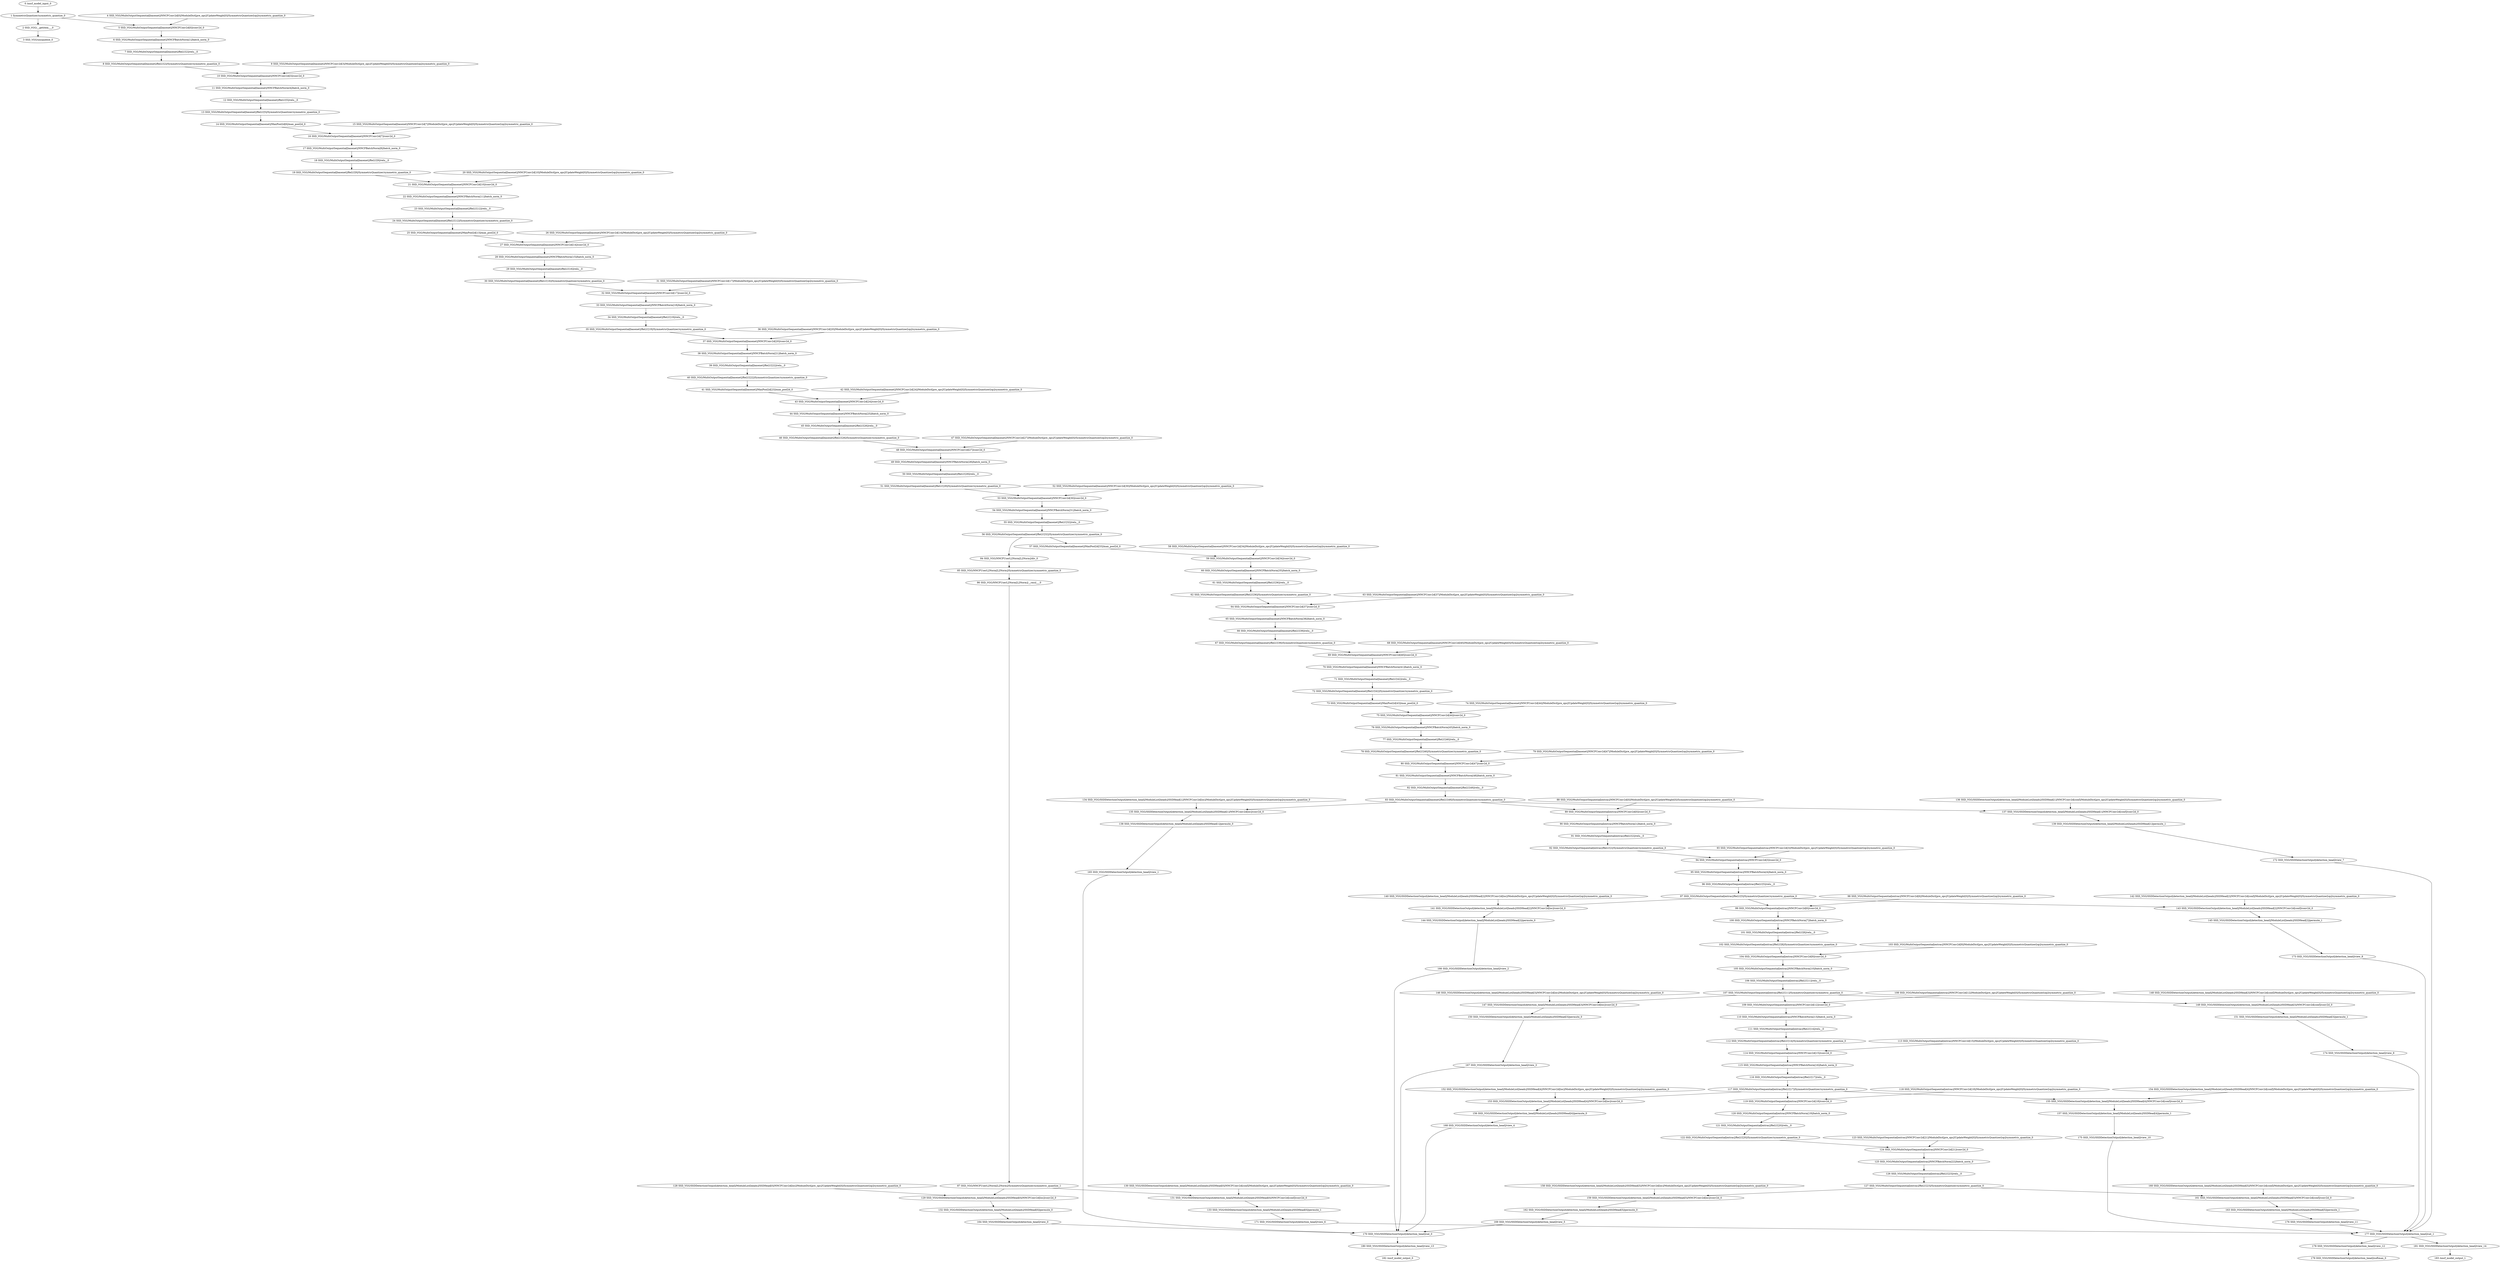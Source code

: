 strict digraph  {
"0 /nncf_model_input_0" [id=0, type=nncf_model_input];
"1 SymmetricQuantizer/symmetric_quantize_0" [id=1, type=symmetric_quantize];
"2 SSD_VGG/__getitem___0" [id=2, type=__getitem__];
"3 SSD_VGG/unsqueeze_0" [id=3, type=unsqueeze];
"4 SSD_VGG/MultiOutputSequential[basenet]/NNCFConv2d[0]/ModuleDict[pre_ops]/UpdateWeight[0]/SymmetricQuantizer[op]/symmetric_quantize_0" [id=4, type=symmetric_quantize];
"5 SSD_VGG/MultiOutputSequential[basenet]/NNCFConv2d[0]/conv2d_0" [id=5, type=conv2d];
"6 SSD_VGG/MultiOutputSequential[basenet]/NNCFBatchNorm[1]/batch_norm_0" [id=6, type=batch_norm];
"7 SSD_VGG/MultiOutputSequential[basenet]/ReLU[2]/relu__0" [id=7, type=relu_];
"8 SSD_VGG/MultiOutputSequential[basenet]/ReLU[2]/SymmetricQuantizer/symmetric_quantize_0" [id=8, type=symmetric_quantize];
"9 SSD_VGG/MultiOutputSequential[basenet]/NNCFConv2d[3]/ModuleDict[pre_ops]/UpdateWeight[0]/SymmetricQuantizer[op]/symmetric_quantize_0" [id=9, type=symmetric_quantize];
"10 SSD_VGG/MultiOutputSequential[basenet]/NNCFConv2d[3]/conv2d_0" [id=10, type=conv2d];
"11 SSD_VGG/MultiOutputSequential[basenet]/NNCFBatchNorm[4]/batch_norm_0" [id=11, type=batch_norm];
"12 SSD_VGG/MultiOutputSequential[basenet]/ReLU[5]/relu__0" [id=12, type=relu_];
"13 SSD_VGG/MultiOutputSequential[basenet]/ReLU[5]/SymmetricQuantizer/symmetric_quantize_0" [id=13, type=symmetric_quantize];
"14 SSD_VGG/MultiOutputSequential[basenet]/MaxPool2d[6]/max_pool2d_0" [id=14, type=max_pool2d];
"15 SSD_VGG/MultiOutputSequential[basenet]/NNCFConv2d[7]/ModuleDict[pre_ops]/UpdateWeight[0]/SymmetricQuantizer[op]/symmetric_quantize_0" [id=15, type=symmetric_quantize];
"16 SSD_VGG/MultiOutputSequential[basenet]/NNCFConv2d[7]/conv2d_0" [id=16, type=conv2d];
"17 SSD_VGG/MultiOutputSequential[basenet]/NNCFBatchNorm[8]/batch_norm_0" [id=17, type=batch_norm];
"18 SSD_VGG/MultiOutputSequential[basenet]/ReLU[9]/relu__0" [id=18, type=relu_];
"19 SSD_VGG/MultiOutputSequential[basenet]/ReLU[9]/SymmetricQuantizer/symmetric_quantize_0" [id=19, type=symmetric_quantize];
"20 SSD_VGG/MultiOutputSequential[basenet]/NNCFConv2d[10]/ModuleDict[pre_ops]/UpdateWeight[0]/SymmetricQuantizer[op]/symmetric_quantize_0" [id=20, type=symmetric_quantize];
"21 SSD_VGG/MultiOutputSequential[basenet]/NNCFConv2d[10]/conv2d_0" [id=21, type=conv2d];
"22 SSD_VGG/MultiOutputSequential[basenet]/NNCFBatchNorm[11]/batch_norm_0" [id=22, type=batch_norm];
"23 SSD_VGG/MultiOutputSequential[basenet]/ReLU[12]/relu__0" [id=23, type=relu_];
"24 SSD_VGG/MultiOutputSequential[basenet]/ReLU[12]/SymmetricQuantizer/symmetric_quantize_0" [id=24, type=symmetric_quantize];
"25 SSD_VGG/MultiOutputSequential[basenet]/MaxPool2d[13]/max_pool2d_0" [id=25, type=max_pool2d];
"26 SSD_VGG/MultiOutputSequential[basenet]/NNCFConv2d[14]/ModuleDict[pre_ops]/UpdateWeight[0]/SymmetricQuantizer[op]/symmetric_quantize_0" [id=26, type=symmetric_quantize];
"27 SSD_VGG/MultiOutputSequential[basenet]/NNCFConv2d[14]/conv2d_0" [id=27, type=conv2d];
"28 SSD_VGG/MultiOutputSequential[basenet]/NNCFBatchNorm[15]/batch_norm_0" [id=28, type=batch_norm];
"29 SSD_VGG/MultiOutputSequential[basenet]/ReLU[16]/relu__0" [id=29, type=relu_];
"30 SSD_VGG/MultiOutputSequential[basenet]/ReLU[16]/SymmetricQuantizer/symmetric_quantize_0" [id=30, type=symmetric_quantize];
"31 SSD_VGG/MultiOutputSequential[basenet]/NNCFConv2d[17]/ModuleDict[pre_ops]/UpdateWeight[0]/SymmetricQuantizer[op]/symmetric_quantize_0" [id=31, type=symmetric_quantize];
"32 SSD_VGG/MultiOutputSequential[basenet]/NNCFConv2d[17]/conv2d_0" [id=32, type=conv2d];
"33 SSD_VGG/MultiOutputSequential[basenet]/NNCFBatchNorm[18]/batch_norm_0" [id=33, type=batch_norm];
"34 SSD_VGG/MultiOutputSequential[basenet]/ReLU[19]/relu__0" [id=34, type=relu_];
"35 SSD_VGG/MultiOutputSequential[basenet]/ReLU[19]/SymmetricQuantizer/symmetric_quantize_0" [id=35, type=symmetric_quantize];
"36 SSD_VGG/MultiOutputSequential[basenet]/NNCFConv2d[20]/ModuleDict[pre_ops]/UpdateWeight[0]/SymmetricQuantizer[op]/symmetric_quantize_0" [id=36, type=symmetric_quantize];
"37 SSD_VGG/MultiOutputSequential[basenet]/NNCFConv2d[20]/conv2d_0" [id=37, type=conv2d];
"38 SSD_VGG/MultiOutputSequential[basenet]/NNCFBatchNorm[21]/batch_norm_0" [id=38, type=batch_norm];
"39 SSD_VGG/MultiOutputSequential[basenet]/ReLU[22]/relu__0" [id=39, type=relu_];
"40 SSD_VGG/MultiOutputSequential[basenet]/ReLU[22]/SymmetricQuantizer/symmetric_quantize_0" [id=40, type=symmetric_quantize];
"41 SSD_VGG/MultiOutputSequential[basenet]/MaxPool2d[23]/max_pool2d_0" [id=41, type=max_pool2d];
"42 SSD_VGG/MultiOutputSequential[basenet]/NNCFConv2d[24]/ModuleDict[pre_ops]/UpdateWeight[0]/SymmetricQuantizer[op]/symmetric_quantize_0" [id=42, type=symmetric_quantize];
"43 SSD_VGG/MultiOutputSequential[basenet]/NNCFConv2d[24]/conv2d_0" [id=43, type=conv2d];
"44 SSD_VGG/MultiOutputSequential[basenet]/NNCFBatchNorm[25]/batch_norm_0" [id=44, type=batch_norm];
"45 SSD_VGG/MultiOutputSequential[basenet]/ReLU[26]/relu__0" [id=45, type=relu_];
"46 SSD_VGG/MultiOutputSequential[basenet]/ReLU[26]/SymmetricQuantizer/symmetric_quantize_0" [id=46, type=symmetric_quantize];
"47 SSD_VGG/MultiOutputSequential[basenet]/NNCFConv2d[27]/ModuleDict[pre_ops]/UpdateWeight[0]/SymmetricQuantizer[op]/symmetric_quantize_0" [id=47, type=symmetric_quantize];
"48 SSD_VGG/MultiOutputSequential[basenet]/NNCFConv2d[27]/conv2d_0" [id=48, type=conv2d];
"49 SSD_VGG/MultiOutputSequential[basenet]/NNCFBatchNorm[28]/batch_norm_0" [id=49, type=batch_norm];
"50 SSD_VGG/MultiOutputSequential[basenet]/ReLU[29]/relu__0" [id=50, type=relu_];
"51 SSD_VGG/MultiOutputSequential[basenet]/ReLU[29]/SymmetricQuantizer/symmetric_quantize_0" [id=51, type=symmetric_quantize];
"52 SSD_VGG/MultiOutputSequential[basenet]/NNCFConv2d[30]/ModuleDict[pre_ops]/UpdateWeight[0]/SymmetricQuantizer[op]/symmetric_quantize_0" [id=52, type=symmetric_quantize];
"53 SSD_VGG/MultiOutputSequential[basenet]/NNCFConv2d[30]/conv2d_0" [id=53, type=conv2d];
"54 SSD_VGG/MultiOutputSequential[basenet]/NNCFBatchNorm[31]/batch_norm_0" [id=54, type=batch_norm];
"55 SSD_VGG/MultiOutputSequential[basenet]/ReLU[32]/relu__0" [id=55, type=relu_];
"56 SSD_VGG/MultiOutputSequential[basenet]/ReLU[32]/SymmetricQuantizer/symmetric_quantize_0" [id=56, type=symmetric_quantize];
"57 SSD_VGG/MultiOutputSequential[basenet]/MaxPool2d[33]/max_pool2d_0" [id=57, type=max_pool2d];
"58 SSD_VGG/MultiOutputSequential[basenet]/NNCFConv2d[34]/ModuleDict[pre_ops]/UpdateWeight[0]/SymmetricQuantizer[op]/symmetric_quantize_0" [id=58, type=symmetric_quantize];
"59 SSD_VGG/MultiOutputSequential[basenet]/NNCFConv2d[34]/conv2d_0" [id=59, type=conv2d];
"60 SSD_VGG/MultiOutputSequential[basenet]/NNCFBatchNorm[35]/batch_norm_0" [id=60, type=batch_norm];
"61 SSD_VGG/MultiOutputSequential[basenet]/ReLU[36]/relu__0" [id=61, type=relu_];
"62 SSD_VGG/MultiOutputSequential[basenet]/ReLU[36]/SymmetricQuantizer/symmetric_quantize_0" [id=62, type=symmetric_quantize];
"63 SSD_VGG/MultiOutputSequential[basenet]/NNCFConv2d[37]/ModuleDict[pre_ops]/UpdateWeight[0]/SymmetricQuantizer[op]/symmetric_quantize_0" [id=63, type=symmetric_quantize];
"64 SSD_VGG/MultiOutputSequential[basenet]/NNCFConv2d[37]/conv2d_0" [id=64, type=conv2d];
"65 SSD_VGG/MultiOutputSequential[basenet]/NNCFBatchNorm[38]/batch_norm_0" [id=65, type=batch_norm];
"66 SSD_VGG/MultiOutputSequential[basenet]/ReLU[39]/relu__0" [id=66, type=relu_];
"67 SSD_VGG/MultiOutputSequential[basenet]/ReLU[39]/SymmetricQuantizer/symmetric_quantize_0" [id=67, type=symmetric_quantize];
"68 SSD_VGG/MultiOutputSequential[basenet]/NNCFConv2d[40]/ModuleDict[pre_ops]/UpdateWeight[0]/SymmetricQuantizer[op]/symmetric_quantize_0" [id=68, type=symmetric_quantize];
"69 SSD_VGG/MultiOutputSequential[basenet]/NNCFConv2d[40]/conv2d_0" [id=69, type=conv2d];
"70 SSD_VGG/MultiOutputSequential[basenet]/NNCFBatchNorm[41]/batch_norm_0" [id=70, type=batch_norm];
"71 SSD_VGG/MultiOutputSequential[basenet]/ReLU[42]/relu__0" [id=71, type=relu_];
"72 SSD_VGG/MultiOutputSequential[basenet]/ReLU[42]/SymmetricQuantizer/symmetric_quantize_0" [id=72, type=symmetric_quantize];
"73 SSD_VGG/MultiOutputSequential[basenet]/MaxPool2d[43]/max_pool2d_0" [id=73, type=max_pool2d];
"74 SSD_VGG/MultiOutputSequential[basenet]/NNCFConv2d[44]/ModuleDict[pre_ops]/UpdateWeight[0]/SymmetricQuantizer[op]/symmetric_quantize_0" [id=74, type=symmetric_quantize];
"75 SSD_VGG/MultiOutputSequential[basenet]/NNCFConv2d[44]/conv2d_0" [id=75, type=conv2d];
"76 SSD_VGG/MultiOutputSequential[basenet]/NNCFBatchNorm[45]/batch_norm_0" [id=76, type=batch_norm];
"77 SSD_VGG/MultiOutputSequential[basenet]/ReLU[46]/relu__0" [id=77, type=relu_];
"78 SSD_VGG/MultiOutputSequential[basenet]/ReLU[46]/SymmetricQuantizer/symmetric_quantize_0" [id=78, type=symmetric_quantize];
"79 SSD_VGG/MultiOutputSequential[basenet]/NNCFConv2d[47]/ModuleDict[pre_ops]/UpdateWeight[0]/SymmetricQuantizer[op]/symmetric_quantize_0" [id=79, type=symmetric_quantize];
"80 SSD_VGG/MultiOutputSequential[basenet]/NNCFConv2d[47]/conv2d_0" [id=80, type=conv2d];
"81 SSD_VGG/MultiOutputSequential[basenet]/NNCFBatchNorm[48]/batch_norm_0" [id=81, type=batch_norm];
"82 SSD_VGG/MultiOutputSequential[basenet]/ReLU[49]/relu__0" [id=82, type=relu_];
"83 SSD_VGG/MultiOutputSequential[basenet]/ReLU[49]/SymmetricQuantizer/symmetric_quantize_0" [id=83, type=symmetric_quantize];
"84 SSD_VGG/NNCFUserL2Norm[L2Norm]/div_0" [id=84, type=div];
"85 SSD_VGG/NNCFUserL2Norm[L2Norm]/SymmetricQuantizer/symmetric_quantize_0" [id=85, type=symmetric_quantize];
"86 SSD_VGG/NNCFUserL2Norm[L2Norm]/__rmul___0" [id=86, type=__rmul__];
"87 SSD_VGG/NNCFUserL2Norm[L2Norm]/SymmetricQuantizer/symmetric_quantize_1" [id=87, type=symmetric_quantize];
"88 SSD_VGG/MultiOutputSequential[extras]/NNCFConv2d[0]/ModuleDict[pre_ops]/UpdateWeight[0]/SymmetricQuantizer[op]/symmetric_quantize_0" [id=88, type=symmetric_quantize];
"89 SSD_VGG/MultiOutputSequential[extras]/NNCFConv2d[0]/conv2d_0" [id=89, type=conv2d];
"90 SSD_VGG/MultiOutputSequential[extras]/NNCFBatchNorm[1]/batch_norm_0" [id=90, type=batch_norm];
"91 SSD_VGG/MultiOutputSequential[extras]/ReLU[2]/relu__0" [id=91, type=relu_];
"92 SSD_VGG/MultiOutputSequential[extras]/ReLU[2]/SymmetricQuantizer/symmetric_quantize_0" [id=92, type=symmetric_quantize];
"93 SSD_VGG/MultiOutputSequential[extras]/NNCFConv2d[3]/ModuleDict[pre_ops]/UpdateWeight[0]/SymmetricQuantizer[op]/symmetric_quantize_0" [id=93, type=symmetric_quantize];
"94 SSD_VGG/MultiOutputSequential[extras]/NNCFConv2d[3]/conv2d_0" [id=94, type=conv2d];
"95 SSD_VGG/MultiOutputSequential[extras]/NNCFBatchNorm[4]/batch_norm_0" [id=95, type=batch_norm];
"96 SSD_VGG/MultiOutputSequential[extras]/ReLU[5]/relu__0" [id=96, type=relu_];
"97 SSD_VGG/MultiOutputSequential[extras]/ReLU[5]/SymmetricQuantizer/symmetric_quantize_0" [id=97, type=symmetric_quantize];
"98 SSD_VGG/MultiOutputSequential[extras]/NNCFConv2d[6]/ModuleDict[pre_ops]/UpdateWeight[0]/SymmetricQuantizer[op]/symmetric_quantize_0" [id=98, type=symmetric_quantize];
"99 SSD_VGG/MultiOutputSequential[extras]/NNCFConv2d[6]/conv2d_0" [id=99, type=conv2d];
"100 SSD_VGG/MultiOutputSequential[extras]/NNCFBatchNorm[7]/batch_norm_0" [id=100, type=batch_norm];
"101 SSD_VGG/MultiOutputSequential[extras]/ReLU[8]/relu__0" [id=101, type=relu_];
"102 SSD_VGG/MultiOutputSequential[extras]/ReLU[8]/SymmetricQuantizer/symmetric_quantize_0" [id=102, type=symmetric_quantize];
"103 SSD_VGG/MultiOutputSequential[extras]/NNCFConv2d[9]/ModuleDict[pre_ops]/UpdateWeight[0]/SymmetricQuantizer[op]/symmetric_quantize_0" [id=103, type=symmetric_quantize];
"104 SSD_VGG/MultiOutputSequential[extras]/NNCFConv2d[9]/conv2d_0" [id=104, type=conv2d];
"105 SSD_VGG/MultiOutputSequential[extras]/NNCFBatchNorm[10]/batch_norm_0" [id=105, type=batch_norm];
"106 SSD_VGG/MultiOutputSequential[extras]/ReLU[11]/relu__0" [id=106, type=relu_];
"107 SSD_VGG/MultiOutputSequential[extras]/ReLU[11]/SymmetricQuantizer/symmetric_quantize_0" [id=107, type=symmetric_quantize];
"108 SSD_VGG/MultiOutputSequential[extras]/NNCFConv2d[12]/ModuleDict[pre_ops]/UpdateWeight[0]/SymmetricQuantizer[op]/symmetric_quantize_0" [id=108, type=symmetric_quantize];
"109 SSD_VGG/MultiOutputSequential[extras]/NNCFConv2d[12]/conv2d_0" [id=109, type=conv2d];
"110 SSD_VGG/MultiOutputSequential[extras]/NNCFBatchNorm[13]/batch_norm_0" [id=110, type=batch_norm];
"111 SSD_VGG/MultiOutputSequential[extras]/ReLU[14]/relu__0" [id=111, type=relu_];
"112 SSD_VGG/MultiOutputSequential[extras]/ReLU[14]/SymmetricQuantizer/symmetric_quantize_0" [id=112, type=symmetric_quantize];
"113 SSD_VGG/MultiOutputSequential[extras]/NNCFConv2d[15]/ModuleDict[pre_ops]/UpdateWeight[0]/SymmetricQuantizer[op]/symmetric_quantize_0" [id=113, type=symmetric_quantize];
"114 SSD_VGG/MultiOutputSequential[extras]/NNCFConv2d[15]/conv2d_0" [id=114, type=conv2d];
"115 SSD_VGG/MultiOutputSequential[extras]/NNCFBatchNorm[16]/batch_norm_0" [id=115, type=batch_norm];
"116 SSD_VGG/MultiOutputSequential[extras]/ReLU[17]/relu__0" [id=116, type=relu_];
"117 SSD_VGG/MultiOutputSequential[extras]/ReLU[17]/SymmetricQuantizer/symmetric_quantize_0" [id=117, type=symmetric_quantize];
"118 SSD_VGG/MultiOutputSequential[extras]/NNCFConv2d[18]/ModuleDict[pre_ops]/UpdateWeight[0]/SymmetricQuantizer[op]/symmetric_quantize_0" [id=118, type=symmetric_quantize];
"119 SSD_VGG/MultiOutputSequential[extras]/NNCFConv2d[18]/conv2d_0" [id=119, type=conv2d];
"120 SSD_VGG/MultiOutputSequential[extras]/NNCFBatchNorm[19]/batch_norm_0" [id=120, type=batch_norm];
"121 SSD_VGG/MultiOutputSequential[extras]/ReLU[20]/relu__0" [id=121, type=relu_];
"122 SSD_VGG/MultiOutputSequential[extras]/ReLU[20]/SymmetricQuantizer/symmetric_quantize_0" [id=122, type=symmetric_quantize];
"123 SSD_VGG/MultiOutputSequential[extras]/NNCFConv2d[21]/ModuleDict[pre_ops]/UpdateWeight[0]/SymmetricQuantizer[op]/symmetric_quantize_0" [id=123, type=symmetric_quantize];
"124 SSD_VGG/MultiOutputSequential[extras]/NNCFConv2d[21]/conv2d_0" [id=124, type=conv2d];
"125 SSD_VGG/MultiOutputSequential[extras]/NNCFBatchNorm[22]/batch_norm_0" [id=125, type=batch_norm];
"126 SSD_VGG/MultiOutputSequential[extras]/ReLU[23]/relu__0" [id=126, type=relu_];
"127 SSD_VGG/MultiOutputSequential[extras]/ReLU[23]/SymmetricQuantizer/symmetric_quantize_0" [id=127, type=symmetric_quantize];
"128 SSD_VGG/SSDDetectionOutput[detection_head]/ModuleList[heads]/SSDHead[0]/NNCFConv2d[loc]/ModuleDict[pre_ops]/UpdateWeight[0]/SymmetricQuantizer[op]/symmetric_quantize_0" [id=128, type=symmetric_quantize];
"129 SSD_VGG/SSDDetectionOutput[detection_head]/ModuleList[heads]/SSDHead[0]/NNCFConv2d[loc]/conv2d_0" [id=129, type=conv2d];
"130 SSD_VGG/SSDDetectionOutput[detection_head]/ModuleList[heads]/SSDHead[0]/NNCFConv2d[conf]/ModuleDict[pre_ops]/UpdateWeight[0]/SymmetricQuantizer[op]/symmetric_quantize_0" [id=130, type=symmetric_quantize];
"131 SSD_VGG/SSDDetectionOutput[detection_head]/ModuleList[heads]/SSDHead[0]/NNCFConv2d[conf]/conv2d_0" [id=131, type=conv2d];
"132 SSD_VGG/SSDDetectionOutput[detection_head]/ModuleList[heads]/SSDHead[0]/permute_0" [id=132, type=permute];
"133 SSD_VGG/SSDDetectionOutput[detection_head]/ModuleList[heads]/SSDHead[0]/permute_1" [id=133, type=permute];
"134 SSD_VGG/SSDDetectionOutput[detection_head]/ModuleList[heads]/SSDHead[1]/NNCFConv2d[loc]/ModuleDict[pre_ops]/UpdateWeight[0]/SymmetricQuantizer[op]/symmetric_quantize_0" [id=134, type=symmetric_quantize];
"135 SSD_VGG/SSDDetectionOutput[detection_head]/ModuleList[heads]/SSDHead[1]/NNCFConv2d[loc]/conv2d_0" [id=135, type=conv2d];
"136 SSD_VGG/SSDDetectionOutput[detection_head]/ModuleList[heads]/SSDHead[1]/NNCFConv2d[conf]/ModuleDict[pre_ops]/UpdateWeight[0]/SymmetricQuantizer[op]/symmetric_quantize_0" [id=136, type=symmetric_quantize];
"137 SSD_VGG/SSDDetectionOutput[detection_head]/ModuleList[heads]/SSDHead[1]/NNCFConv2d[conf]/conv2d_0" [id=137, type=conv2d];
"138 SSD_VGG/SSDDetectionOutput[detection_head]/ModuleList[heads]/SSDHead[1]/permute_0" [id=138, type=permute];
"139 SSD_VGG/SSDDetectionOutput[detection_head]/ModuleList[heads]/SSDHead[1]/permute_1" [id=139, type=permute];
"140 SSD_VGG/SSDDetectionOutput[detection_head]/ModuleList[heads]/SSDHead[2]/NNCFConv2d[loc]/ModuleDict[pre_ops]/UpdateWeight[0]/SymmetricQuantizer[op]/symmetric_quantize_0" [id=140, type=symmetric_quantize];
"141 SSD_VGG/SSDDetectionOutput[detection_head]/ModuleList[heads]/SSDHead[2]/NNCFConv2d[loc]/conv2d_0" [id=141, type=conv2d];
"142 SSD_VGG/SSDDetectionOutput[detection_head]/ModuleList[heads]/SSDHead[2]/NNCFConv2d[conf]/ModuleDict[pre_ops]/UpdateWeight[0]/SymmetricQuantizer[op]/symmetric_quantize_0" [id=142, type=symmetric_quantize];
"143 SSD_VGG/SSDDetectionOutput[detection_head]/ModuleList[heads]/SSDHead[2]/NNCFConv2d[conf]/conv2d_0" [id=143, type=conv2d];
"144 SSD_VGG/SSDDetectionOutput[detection_head]/ModuleList[heads]/SSDHead[2]/permute_0" [id=144, type=permute];
"145 SSD_VGG/SSDDetectionOutput[detection_head]/ModuleList[heads]/SSDHead[2]/permute_1" [id=145, type=permute];
"146 SSD_VGG/SSDDetectionOutput[detection_head]/ModuleList[heads]/SSDHead[3]/NNCFConv2d[loc]/ModuleDict[pre_ops]/UpdateWeight[0]/SymmetricQuantizer[op]/symmetric_quantize_0" [id=146, type=symmetric_quantize];
"147 SSD_VGG/SSDDetectionOutput[detection_head]/ModuleList[heads]/SSDHead[3]/NNCFConv2d[loc]/conv2d_0" [id=147, type=conv2d];
"148 SSD_VGG/SSDDetectionOutput[detection_head]/ModuleList[heads]/SSDHead[3]/NNCFConv2d[conf]/ModuleDict[pre_ops]/UpdateWeight[0]/SymmetricQuantizer[op]/symmetric_quantize_0" [id=148, type=symmetric_quantize];
"149 SSD_VGG/SSDDetectionOutput[detection_head]/ModuleList[heads]/SSDHead[3]/NNCFConv2d[conf]/conv2d_0" [id=149, type=conv2d];
"150 SSD_VGG/SSDDetectionOutput[detection_head]/ModuleList[heads]/SSDHead[3]/permute_0" [id=150, type=permute];
"151 SSD_VGG/SSDDetectionOutput[detection_head]/ModuleList[heads]/SSDHead[3]/permute_1" [id=151, type=permute];
"152 SSD_VGG/SSDDetectionOutput[detection_head]/ModuleList[heads]/SSDHead[4]/NNCFConv2d[loc]/ModuleDict[pre_ops]/UpdateWeight[0]/SymmetricQuantizer[op]/symmetric_quantize_0" [id=152, type=symmetric_quantize];
"153 SSD_VGG/SSDDetectionOutput[detection_head]/ModuleList[heads]/SSDHead[4]/NNCFConv2d[loc]/conv2d_0" [id=153, type=conv2d];
"154 SSD_VGG/SSDDetectionOutput[detection_head]/ModuleList[heads]/SSDHead[4]/NNCFConv2d[conf]/ModuleDict[pre_ops]/UpdateWeight[0]/SymmetricQuantizer[op]/symmetric_quantize_0" [id=154, type=symmetric_quantize];
"155 SSD_VGG/SSDDetectionOutput[detection_head]/ModuleList[heads]/SSDHead[4]/NNCFConv2d[conf]/conv2d_0" [id=155, type=conv2d];
"156 SSD_VGG/SSDDetectionOutput[detection_head]/ModuleList[heads]/SSDHead[4]/permute_0" [id=156, type=permute];
"157 SSD_VGG/SSDDetectionOutput[detection_head]/ModuleList[heads]/SSDHead[4]/permute_1" [id=157, type=permute];
"158 SSD_VGG/SSDDetectionOutput[detection_head]/ModuleList[heads]/SSDHead[5]/NNCFConv2d[loc]/ModuleDict[pre_ops]/UpdateWeight[0]/SymmetricQuantizer[op]/symmetric_quantize_0" [id=158, type=symmetric_quantize];
"159 SSD_VGG/SSDDetectionOutput[detection_head]/ModuleList[heads]/SSDHead[5]/NNCFConv2d[loc]/conv2d_0" [id=159, type=conv2d];
"160 SSD_VGG/SSDDetectionOutput[detection_head]/ModuleList[heads]/SSDHead[5]/NNCFConv2d[conf]/ModuleDict[pre_ops]/UpdateWeight[0]/SymmetricQuantizer[op]/symmetric_quantize_0" [id=160, type=symmetric_quantize];
"161 SSD_VGG/SSDDetectionOutput[detection_head]/ModuleList[heads]/SSDHead[5]/NNCFConv2d[conf]/conv2d_0" [id=161, type=conv2d];
"162 SSD_VGG/SSDDetectionOutput[detection_head]/ModuleList[heads]/SSDHead[5]/permute_0" [id=162, type=permute];
"163 SSD_VGG/SSDDetectionOutput[detection_head]/ModuleList[heads]/SSDHead[5]/permute_1" [id=163, type=permute];
"164 SSD_VGG/SSDDetectionOutput[detection_head]/view_0" [id=164, type=view];
"165 SSD_VGG/SSDDetectionOutput[detection_head]/view_1" [id=165, type=view];
"166 SSD_VGG/SSDDetectionOutput[detection_head]/view_2" [id=166, type=view];
"167 SSD_VGG/SSDDetectionOutput[detection_head]/view_3" [id=167, type=view];
"168 SSD_VGG/SSDDetectionOutput[detection_head]/view_4" [id=168, type=view];
"169 SSD_VGG/SSDDetectionOutput[detection_head]/view_5" [id=169, type=view];
"170 SSD_VGG/SSDDetectionOutput[detection_head]/cat_0" [id=170, type=cat];
"171 SSD_VGG/SSDDetectionOutput[detection_head]/view_6" [id=171, type=view];
"172 SSD_VGG/SSDDetectionOutput[detection_head]/view_7" [id=172, type=view];
"173 SSD_VGG/SSDDetectionOutput[detection_head]/view_8" [id=173, type=view];
"174 SSD_VGG/SSDDetectionOutput[detection_head]/view_9" [id=174, type=view];
"175 SSD_VGG/SSDDetectionOutput[detection_head]/view_10" [id=175, type=view];
"176 SSD_VGG/SSDDetectionOutput[detection_head]/view_11" [id=176, type=view];
"177 SSD_VGG/SSDDetectionOutput[detection_head]/cat_1" [id=177, type=cat];
"178 SSD_VGG/SSDDetectionOutput[detection_head]/view_12" [id=178, type=view];
"179 SSD_VGG/SSDDetectionOutput[detection_head]/softmax_0" [id=179, type=softmax];
"180 SSD_VGG/SSDDetectionOutput[detection_head]/view_13" [id=180, type=view];
"181 SSD_VGG/SSDDetectionOutput[detection_head]/view_14" [id=181, type=view];
"182 /nncf_model_output_0" [id=182, type=nncf_model_output];
"183 /nncf_model_output_1" [id=183, type=nncf_model_output];
"0 /nncf_model_input_0" -> "1 SymmetricQuantizer/symmetric_quantize_0";
"1 SymmetricQuantizer/symmetric_quantize_0" -> "2 SSD_VGG/__getitem___0";
"1 SymmetricQuantizer/symmetric_quantize_0" -> "5 SSD_VGG/MultiOutputSequential[basenet]/NNCFConv2d[0]/conv2d_0";
"2 SSD_VGG/__getitem___0" -> "3 SSD_VGG/unsqueeze_0";
"4 SSD_VGG/MultiOutputSequential[basenet]/NNCFConv2d[0]/ModuleDict[pre_ops]/UpdateWeight[0]/SymmetricQuantizer[op]/symmetric_quantize_0" -> "5 SSD_VGG/MultiOutputSequential[basenet]/NNCFConv2d[0]/conv2d_0";
"5 SSD_VGG/MultiOutputSequential[basenet]/NNCFConv2d[0]/conv2d_0" -> "6 SSD_VGG/MultiOutputSequential[basenet]/NNCFBatchNorm[1]/batch_norm_0";
"6 SSD_VGG/MultiOutputSequential[basenet]/NNCFBatchNorm[1]/batch_norm_0" -> "7 SSD_VGG/MultiOutputSequential[basenet]/ReLU[2]/relu__0";
"7 SSD_VGG/MultiOutputSequential[basenet]/ReLU[2]/relu__0" -> "8 SSD_VGG/MultiOutputSequential[basenet]/ReLU[2]/SymmetricQuantizer/symmetric_quantize_0";
"8 SSD_VGG/MultiOutputSequential[basenet]/ReLU[2]/SymmetricQuantizer/symmetric_quantize_0" -> "10 SSD_VGG/MultiOutputSequential[basenet]/NNCFConv2d[3]/conv2d_0";
"9 SSD_VGG/MultiOutputSequential[basenet]/NNCFConv2d[3]/ModuleDict[pre_ops]/UpdateWeight[0]/SymmetricQuantizer[op]/symmetric_quantize_0" -> "10 SSD_VGG/MultiOutputSequential[basenet]/NNCFConv2d[3]/conv2d_0";
"10 SSD_VGG/MultiOutputSequential[basenet]/NNCFConv2d[3]/conv2d_0" -> "11 SSD_VGG/MultiOutputSequential[basenet]/NNCFBatchNorm[4]/batch_norm_0";
"11 SSD_VGG/MultiOutputSequential[basenet]/NNCFBatchNorm[4]/batch_norm_0" -> "12 SSD_VGG/MultiOutputSequential[basenet]/ReLU[5]/relu__0";
"12 SSD_VGG/MultiOutputSequential[basenet]/ReLU[5]/relu__0" -> "13 SSD_VGG/MultiOutputSequential[basenet]/ReLU[5]/SymmetricQuantizer/symmetric_quantize_0";
"13 SSD_VGG/MultiOutputSequential[basenet]/ReLU[5]/SymmetricQuantizer/symmetric_quantize_0" -> "14 SSD_VGG/MultiOutputSequential[basenet]/MaxPool2d[6]/max_pool2d_0";
"14 SSD_VGG/MultiOutputSequential[basenet]/MaxPool2d[6]/max_pool2d_0" -> "16 SSD_VGG/MultiOutputSequential[basenet]/NNCFConv2d[7]/conv2d_0";
"15 SSD_VGG/MultiOutputSequential[basenet]/NNCFConv2d[7]/ModuleDict[pre_ops]/UpdateWeight[0]/SymmetricQuantizer[op]/symmetric_quantize_0" -> "16 SSD_VGG/MultiOutputSequential[basenet]/NNCFConv2d[7]/conv2d_0";
"16 SSD_VGG/MultiOutputSequential[basenet]/NNCFConv2d[7]/conv2d_0" -> "17 SSD_VGG/MultiOutputSequential[basenet]/NNCFBatchNorm[8]/batch_norm_0";
"17 SSD_VGG/MultiOutputSequential[basenet]/NNCFBatchNorm[8]/batch_norm_0" -> "18 SSD_VGG/MultiOutputSequential[basenet]/ReLU[9]/relu__0";
"18 SSD_VGG/MultiOutputSequential[basenet]/ReLU[9]/relu__0" -> "19 SSD_VGG/MultiOutputSequential[basenet]/ReLU[9]/SymmetricQuantizer/symmetric_quantize_0";
"19 SSD_VGG/MultiOutputSequential[basenet]/ReLU[9]/SymmetricQuantizer/symmetric_quantize_0" -> "21 SSD_VGG/MultiOutputSequential[basenet]/NNCFConv2d[10]/conv2d_0";
"20 SSD_VGG/MultiOutputSequential[basenet]/NNCFConv2d[10]/ModuleDict[pre_ops]/UpdateWeight[0]/SymmetricQuantizer[op]/symmetric_quantize_0" -> "21 SSD_VGG/MultiOutputSequential[basenet]/NNCFConv2d[10]/conv2d_0";
"21 SSD_VGG/MultiOutputSequential[basenet]/NNCFConv2d[10]/conv2d_0" -> "22 SSD_VGG/MultiOutputSequential[basenet]/NNCFBatchNorm[11]/batch_norm_0";
"22 SSD_VGG/MultiOutputSequential[basenet]/NNCFBatchNorm[11]/batch_norm_0" -> "23 SSD_VGG/MultiOutputSequential[basenet]/ReLU[12]/relu__0";
"23 SSD_VGG/MultiOutputSequential[basenet]/ReLU[12]/relu__0" -> "24 SSD_VGG/MultiOutputSequential[basenet]/ReLU[12]/SymmetricQuantizer/symmetric_quantize_0";
"24 SSD_VGG/MultiOutputSequential[basenet]/ReLU[12]/SymmetricQuantizer/symmetric_quantize_0" -> "25 SSD_VGG/MultiOutputSequential[basenet]/MaxPool2d[13]/max_pool2d_0";
"25 SSD_VGG/MultiOutputSequential[basenet]/MaxPool2d[13]/max_pool2d_0" -> "27 SSD_VGG/MultiOutputSequential[basenet]/NNCFConv2d[14]/conv2d_0";
"26 SSD_VGG/MultiOutputSequential[basenet]/NNCFConv2d[14]/ModuleDict[pre_ops]/UpdateWeight[0]/SymmetricQuantizer[op]/symmetric_quantize_0" -> "27 SSD_VGG/MultiOutputSequential[basenet]/NNCFConv2d[14]/conv2d_0";
"27 SSD_VGG/MultiOutputSequential[basenet]/NNCFConv2d[14]/conv2d_0" -> "28 SSD_VGG/MultiOutputSequential[basenet]/NNCFBatchNorm[15]/batch_norm_0";
"28 SSD_VGG/MultiOutputSequential[basenet]/NNCFBatchNorm[15]/batch_norm_0" -> "29 SSD_VGG/MultiOutputSequential[basenet]/ReLU[16]/relu__0";
"29 SSD_VGG/MultiOutputSequential[basenet]/ReLU[16]/relu__0" -> "30 SSD_VGG/MultiOutputSequential[basenet]/ReLU[16]/SymmetricQuantizer/symmetric_quantize_0";
"30 SSD_VGG/MultiOutputSequential[basenet]/ReLU[16]/SymmetricQuantizer/symmetric_quantize_0" -> "32 SSD_VGG/MultiOutputSequential[basenet]/NNCFConv2d[17]/conv2d_0";
"31 SSD_VGG/MultiOutputSequential[basenet]/NNCFConv2d[17]/ModuleDict[pre_ops]/UpdateWeight[0]/SymmetricQuantizer[op]/symmetric_quantize_0" -> "32 SSD_VGG/MultiOutputSequential[basenet]/NNCFConv2d[17]/conv2d_0";
"32 SSD_VGG/MultiOutputSequential[basenet]/NNCFConv2d[17]/conv2d_0" -> "33 SSD_VGG/MultiOutputSequential[basenet]/NNCFBatchNorm[18]/batch_norm_0";
"33 SSD_VGG/MultiOutputSequential[basenet]/NNCFBatchNorm[18]/batch_norm_0" -> "34 SSD_VGG/MultiOutputSequential[basenet]/ReLU[19]/relu__0";
"34 SSD_VGG/MultiOutputSequential[basenet]/ReLU[19]/relu__0" -> "35 SSD_VGG/MultiOutputSequential[basenet]/ReLU[19]/SymmetricQuantizer/symmetric_quantize_0";
"35 SSD_VGG/MultiOutputSequential[basenet]/ReLU[19]/SymmetricQuantizer/symmetric_quantize_0" -> "37 SSD_VGG/MultiOutputSequential[basenet]/NNCFConv2d[20]/conv2d_0";
"36 SSD_VGG/MultiOutputSequential[basenet]/NNCFConv2d[20]/ModuleDict[pre_ops]/UpdateWeight[0]/SymmetricQuantizer[op]/symmetric_quantize_0" -> "37 SSD_VGG/MultiOutputSequential[basenet]/NNCFConv2d[20]/conv2d_0";
"37 SSD_VGG/MultiOutputSequential[basenet]/NNCFConv2d[20]/conv2d_0" -> "38 SSD_VGG/MultiOutputSequential[basenet]/NNCFBatchNorm[21]/batch_norm_0";
"38 SSD_VGG/MultiOutputSequential[basenet]/NNCFBatchNorm[21]/batch_norm_0" -> "39 SSD_VGG/MultiOutputSequential[basenet]/ReLU[22]/relu__0";
"39 SSD_VGG/MultiOutputSequential[basenet]/ReLU[22]/relu__0" -> "40 SSD_VGG/MultiOutputSequential[basenet]/ReLU[22]/SymmetricQuantizer/symmetric_quantize_0";
"40 SSD_VGG/MultiOutputSequential[basenet]/ReLU[22]/SymmetricQuantizer/symmetric_quantize_0" -> "41 SSD_VGG/MultiOutputSequential[basenet]/MaxPool2d[23]/max_pool2d_0";
"41 SSD_VGG/MultiOutputSequential[basenet]/MaxPool2d[23]/max_pool2d_0" -> "43 SSD_VGG/MultiOutputSequential[basenet]/NNCFConv2d[24]/conv2d_0";
"42 SSD_VGG/MultiOutputSequential[basenet]/NNCFConv2d[24]/ModuleDict[pre_ops]/UpdateWeight[0]/SymmetricQuantizer[op]/symmetric_quantize_0" -> "43 SSD_VGG/MultiOutputSequential[basenet]/NNCFConv2d[24]/conv2d_0";
"43 SSD_VGG/MultiOutputSequential[basenet]/NNCFConv2d[24]/conv2d_0" -> "44 SSD_VGG/MultiOutputSequential[basenet]/NNCFBatchNorm[25]/batch_norm_0";
"44 SSD_VGG/MultiOutputSequential[basenet]/NNCFBatchNorm[25]/batch_norm_0" -> "45 SSD_VGG/MultiOutputSequential[basenet]/ReLU[26]/relu__0";
"45 SSD_VGG/MultiOutputSequential[basenet]/ReLU[26]/relu__0" -> "46 SSD_VGG/MultiOutputSequential[basenet]/ReLU[26]/SymmetricQuantizer/symmetric_quantize_0";
"46 SSD_VGG/MultiOutputSequential[basenet]/ReLU[26]/SymmetricQuantizer/symmetric_quantize_0" -> "48 SSD_VGG/MultiOutputSequential[basenet]/NNCFConv2d[27]/conv2d_0";
"47 SSD_VGG/MultiOutputSequential[basenet]/NNCFConv2d[27]/ModuleDict[pre_ops]/UpdateWeight[0]/SymmetricQuantizer[op]/symmetric_quantize_0" -> "48 SSD_VGG/MultiOutputSequential[basenet]/NNCFConv2d[27]/conv2d_0";
"48 SSD_VGG/MultiOutputSequential[basenet]/NNCFConv2d[27]/conv2d_0" -> "49 SSD_VGG/MultiOutputSequential[basenet]/NNCFBatchNorm[28]/batch_norm_0";
"49 SSD_VGG/MultiOutputSequential[basenet]/NNCFBatchNorm[28]/batch_norm_0" -> "50 SSD_VGG/MultiOutputSequential[basenet]/ReLU[29]/relu__0";
"50 SSD_VGG/MultiOutputSequential[basenet]/ReLU[29]/relu__0" -> "51 SSD_VGG/MultiOutputSequential[basenet]/ReLU[29]/SymmetricQuantizer/symmetric_quantize_0";
"51 SSD_VGG/MultiOutputSequential[basenet]/ReLU[29]/SymmetricQuantizer/symmetric_quantize_0" -> "53 SSD_VGG/MultiOutputSequential[basenet]/NNCFConv2d[30]/conv2d_0";
"52 SSD_VGG/MultiOutputSequential[basenet]/NNCFConv2d[30]/ModuleDict[pre_ops]/UpdateWeight[0]/SymmetricQuantizer[op]/symmetric_quantize_0" -> "53 SSD_VGG/MultiOutputSequential[basenet]/NNCFConv2d[30]/conv2d_0";
"53 SSD_VGG/MultiOutputSequential[basenet]/NNCFConv2d[30]/conv2d_0" -> "54 SSD_VGG/MultiOutputSequential[basenet]/NNCFBatchNorm[31]/batch_norm_0";
"54 SSD_VGG/MultiOutputSequential[basenet]/NNCFBatchNorm[31]/batch_norm_0" -> "55 SSD_VGG/MultiOutputSequential[basenet]/ReLU[32]/relu__0";
"55 SSD_VGG/MultiOutputSequential[basenet]/ReLU[32]/relu__0" -> "56 SSD_VGG/MultiOutputSequential[basenet]/ReLU[32]/SymmetricQuantizer/symmetric_quantize_0";
"56 SSD_VGG/MultiOutputSequential[basenet]/ReLU[32]/SymmetricQuantizer/symmetric_quantize_0" -> "57 SSD_VGG/MultiOutputSequential[basenet]/MaxPool2d[33]/max_pool2d_0";
"56 SSD_VGG/MultiOutputSequential[basenet]/ReLU[32]/SymmetricQuantizer/symmetric_quantize_0" -> "84 SSD_VGG/NNCFUserL2Norm[L2Norm]/div_0";
"57 SSD_VGG/MultiOutputSequential[basenet]/MaxPool2d[33]/max_pool2d_0" -> "59 SSD_VGG/MultiOutputSequential[basenet]/NNCFConv2d[34]/conv2d_0";
"58 SSD_VGG/MultiOutputSequential[basenet]/NNCFConv2d[34]/ModuleDict[pre_ops]/UpdateWeight[0]/SymmetricQuantizer[op]/symmetric_quantize_0" -> "59 SSD_VGG/MultiOutputSequential[basenet]/NNCFConv2d[34]/conv2d_0";
"59 SSD_VGG/MultiOutputSequential[basenet]/NNCFConv2d[34]/conv2d_0" -> "60 SSD_VGG/MultiOutputSequential[basenet]/NNCFBatchNorm[35]/batch_norm_0";
"60 SSD_VGG/MultiOutputSequential[basenet]/NNCFBatchNorm[35]/batch_norm_0" -> "61 SSD_VGG/MultiOutputSequential[basenet]/ReLU[36]/relu__0";
"61 SSD_VGG/MultiOutputSequential[basenet]/ReLU[36]/relu__0" -> "62 SSD_VGG/MultiOutputSequential[basenet]/ReLU[36]/SymmetricQuantizer/symmetric_quantize_0";
"62 SSD_VGG/MultiOutputSequential[basenet]/ReLU[36]/SymmetricQuantizer/symmetric_quantize_0" -> "64 SSD_VGG/MultiOutputSequential[basenet]/NNCFConv2d[37]/conv2d_0";
"63 SSD_VGG/MultiOutputSequential[basenet]/NNCFConv2d[37]/ModuleDict[pre_ops]/UpdateWeight[0]/SymmetricQuantizer[op]/symmetric_quantize_0" -> "64 SSD_VGG/MultiOutputSequential[basenet]/NNCFConv2d[37]/conv2d_0";
"64 SSD_VGG/MultiOutputSequential[basenet]/NNCFConv2d[37]/conv2d_0" -> "65 SSD_VGG/MultiOutputSequential[basenet]/NNCFBatchNorm[38]/batch_norm_0";
"65 SSD_VGG/MultiOutputSequential[basenet]/NNCFBatchNorm[38]/batch_norm_0" -> "66 SSD_VGG/MultiOutputSequential[basenet]/ReLU[39]/relu__0";
"66 SSD_VGG/MultiOutputSequential[basenet]/ReLU[39]/relu__0" -> "67 SSD_VGG/MultiOutputSequential[basenet]/ReLU[39]/SymmetricQuantizer/symmetric_quantize_0";
"67 SSD_VGG/MultiOutputSequential[basenet]/ReLU[39]/SymmetricQuantizer/symmetric_quantize_0" -> "69 SSD_VGG/MultiOutputSequential[basenet]/NNCFConv2d[40]/conv2d_0";
"68 SSD_VGG/MultiOutputSequential[basenet]/NNCFConv2d[40]/ModuleDict[pre_ops]/UpdateWeight[0]/SymmetricQuantizer[op]/symmetric_quantize_0" -> "69 SSD_VGG/MultiOutputSequential[basenet]/NNCFConv2d[40]/conv2d_0";
"69 SSD_VGG/MultiOutputSequential[basenet]/NNCFConv2d[40]/conv2d_0" -> "70 SSD_VGG/MultiOutputSequential[basenet]/NNCFBatchNorm[41]/batch_norm_0";
"70 SSD_VGG/MultiOutputSequential[basenet]/NNCFBatchNorm[41]/batch_norm_0" -> "71 SSD_VGG/MultiOutputSequential[basenet]/ReLU[42]/relu__0";
"71 SSD_VGG/MultiOutputSequential[basenet]/ReLU[42]/relu__0" -> "72 SSD_VGG/MultiOutputSequential[basenet]/ReLU[42]/SymmetricQuantizer/symmetric_quantize_0";
"72 SSD_VGG/MultiOutputSequential[basenet]/ReLU[42]/SymmetricQuantizer/symmetric_quantize_0" -> "73 SSD_VGG/MultiOutputSequential[basenet]/MaxPool2d[43]/max_pool2d_0";
"73 SSD_VGG/MultiOutputSequential[basenet]/MaxPool2d[43]/max_pool2d_0" -> "75 SSD_VGG/MultiOutputSequential[basenet]/NNCFConv2d[44]/conv2d_0";
"74 SSD_VGG/MultiOutputSequential[basenet]/NNCFConv2d[44]/ModuleDict[pre_ops]/UpdateWeight[0]/SymmetricQuantizer[op]/symmetric_quantize_0" -> "75 SSD_VGG/MultiOutputSequential[basenet]/NNCFConv2d[44]/conv2d_0";
"75 SSD_VGG/MultiOutputSequential[basenet]/NNCFConv2d[44]/conv2d_0" -> "76 SSD_VGG/MultiOutputSequential[basenet]/NNCFBatchNorm[45]/batch_norm_0";
"76 SSD_VGG/MultiOutputSequential[basenet]/NNCFBatchNorm[45]/batch_norm_0" -> "77 SSD_VGG/MultiOutputSequential[basenet]/ReLU[46]/relu__0";
"77 SSD_VGG/MultiOutputSequential[basenet]/ReLU[46]/relu__0" -> "78 SSD_VGG/MultiOutputSequential[basenet]/ReLU[46]/SymmetricQuantizer/symmetric_quantize_0";
"78 SSD_VGG/MultiOutputSequential[basenet]/ReLU[46]/SymmetricQuantizer/symmetric_quantize_0" -> "80 SSD_VGG/MultiOutputSequential[basenet]/NNCFConv2d[47]/conv2d_0";
"79 SSD_VGG/MultiOutputSequential[basenet]/NNCFConv2d[47]/ModuleDict[pre_ops]/UpdateWeight[0]/SymmetricQuantizer[op]/symmetric_quantize_0" -> "80 SSD_VGG/MultiOutputSequential[basenet]/NNCFConv2d[47]/conv2d_0";
"80 SSD_VGG/MultiOutputSequential[basenet]/NNCFConv2d[47]/conv2d_0" -> "81 SSD_VGG/MultiOutputSequential[basenet]/NNCFBatchNorm[48]/batch_norm_0";
"81 SSD_VGG/MultiOutputSequential[basenet]/NNCFBatchNorm[48]/batch_norm_0" -> "82 SSD_VGG/MultiOutputSequential[basenet]/ReLU[49]/relu__0";
"82 SSD_VGG/MultiOutputSequential[basenet]/ReLU[49]/relu__0" -> "83 SSD_VGG/MultiOutputSequential[basenet]/ReLU[49]/SymmetricQuantizer/symmetric_quantize_0";
"83 SSD_VGG/MultiOutputSequential[basenet]/ReLU[49]/SymmetricQuantizer/symmetric_quantize_0" -> "89 SSD_VGG/MultiOutputSequential[extras]/NNCFConv2d[0]/conv2d_0";
"84 SSD_VGG/NNCFUserL2Norm[L2Norm]/div_0" -> "85 SSD_VGG/NNCFUserL2Norm[L2Norm]/SymmetricQuantizer/symmetric_quantize_0";
"85 SSD_VGG/NNCFUserL2Norm[L2Norm]/SymmetricQuantizer/symmetric_quantize_0" -> "86 SSD_VGG/NNCFUserL2Norm[L2Norm]/__rmul___0";
"86 SSD_VGG/NNCFUserL2Norm[L2Norm]/__rmul___0" -> "87 SSD_VGG/NNCFUserL2Norm[L2Norm]/SymmetricQuantizer/symmetric_quantize_1";
"88 SSD_VGG/MultiOutputSequential[extras]/NNCFConv2d[0]/ModuleDict[pre_ops]/UpdateWeight[0]/SymmetricQuantizer[op]/symmetric_quantize_0" -> "89 SSD_VGG/MultiOutputSequential[extras]/NNCFConv2d[0]/conv2d_0";
"89 SSD_VGG/MultiOutputSequential[extras]/NNCFConv2d[0]/conv2d_0" -> "90 SSD_VGG/MultiOutputSequential[extras]/NNCFBatchNorm[1]/batch_norm_0";
"90 SSD_VGG/MultiOutputSequential[extras]/NNCFBatchNorm[1]/batch_norm_0" -> "91 SSD_VGG/MultiOutputSequential[extras]/ReLU[2]/relu__0";
"91 SSD_VGG/MultiOutputSequential[extras]/ReLU[2]/relu__0" -> "92 SSD_VGG/MultiOutputSequential[extras]/ReLU[2]/SymmetricQuantizer/symmetric_quantize_0";
"92 SSD_VGG/MultiOutputSequential[extras]/ReLU[2]/SymmetricQuantizer/symmetric_quantize_0" -> "94 SSD_VGG/MultiOutputSequential[extras]/NNCFConv2d[3]/conv2d_0";
"93 SSD_VGG/MultiOutputSequential[extras]/NNCFConv2d[3]/ModuleDict[pre_ops]/UpdateWeight[0]/SymmetricQuantizer[op]/symmetric_quantize_0" -> "94 SSD_VGG/MultiOutputSequential[extras]/NNCFConv2d[3]/conv2d_0";
"94 SSD_VGG/MultiOutputSequential[extras]/NNCFConv2d[3]/conv2d_0" -> "95 SSD_VGG/MultiOutputSequential[extras]/NNCFBatchNorm[4]/batch_norm_0";
"95 SSD_VGG/MultiOutputSequential[extras]/NNCFBatchNorm[4]/batch_norm_0" -> "96 SSD_VGG/MultiOutputSequential[extras]/ReLU[5]/relu__0";
"96 SSD_VGG/MultiOutputSequential[extras]/ReLU[5]/relu__0" -> "97 SSD_VGG/MultiOutputSequential[extras]/ReLU[5]/SymmetricQuantizer/symmetric_quantize_0";
"97 SSD_VGG/MultiOutputSequential[extras]/ReLU[5]/SymmetricQuantizer/symmetric_quantize_0" -> "99 SSD_VGG/MultiOutputSequential[extras]/NNCFConv2d[6]/conv2d_0";
"98 SSD_VGG/MultiOutputSequential[extras]/NNCFConv2d[6]/ModuleDict[pre_ops]/UpdateWeight[0]/SymmetricQuantizer[op]/symmetric_quantize_0" -> "99 SSD_VGG/MultiOutputSequential[extras]/NNCFConv2d[6]/conv2d_0";
"83 SSD_VGG/MultiOutputSequential[basenet]/ReLU[49]/SymmetricQuantizer/symmetric_quantize_0" -> "135 SSD_VGG/SSDDetectionOutput[detection_head]/ModuleList[heads]/SSDHead[1]/NNCFConv2d[loc]/conv2d_0";
"83 SSD_VGG/MultiOutputSequential[basenet]/ReLU[49]/SymmetricQuantizer/symmetric_quantize_0" -> "137 SSD_VGG/SSDDetectionOutput[detection_head]/ModuleList[heads]/SSDHead[1]/NNCFConv2d[conf]/conv2d_0";
"87 SSD_VGG/NNCFUserL2Norm[L2Norm]/SymmetricQuantizer/symmetric_quantize_1" -> "129 SSD_VGG/SSDDetectionOutput[detection_head]/ModuleList[heads]/SSDHead[0]/NNCFConv2d[loc]/conv2d_0";
"87 SSD_VGG/NNCFUserL2Norm[L2Norm]/SymmetricQuantizer/symmetric_quantize_1" -> "131 SSD_VGG/SSDDetectionOutput[detection_head]/ModuleList[heads]/SSDHead[0]/NNCFConv2d[conf]/conv2d_0";
"97 SSD_VGG/MultiOutputSequential[extras]/ReLU[5]/SymmetricQuantizer/symmetric_quantize_0" -> "141 SSD_VGG/SSDDetectionOutput[detection_head]/ModuleList[heads]/SSDHead[2]/NNCFConv2d[loc]/conv2d_0";
"97 SSD_VGG/MultiOutputSequential[extras]/ReLU[5]/SymmetricQuantizer/symmetric_quantize_0" -> "143 SSD_VGG/SSDDetectionOutput[detection_head]/ModuleList[heads]/SSDHead[2]/NNCFConv2d[conf]/conv2d_0";
"99 SSD_VGG/MultiOutputSequential[extras]/NNCFConv2d[6]/conv2d_0" -> "100 SSD_VGG/MultiOutputSequential[extras]/NNCFBatchNorm[7]/batch_norm_0";
"100 SSD_VGG/MultiOutputSequential[extras]/NNCFBatchNorm[7]/batch_norm_0" -> "101 SSD_VGG/MultiOutputSequential[extras]/ReLU[8]/relu__0";
"101 SSD_VGG/MultiOutputSequential[extras]/ReLU[8]/relu__0" -> "102 SSD_VGG/MultiOutputSequential[extras]/ReLU[8]/SymmetricQuantizer/symmetric_quantize_0";
"102 SSD_VGG/MultiOutputSequential[extras]/ReLU[8]/SymmetricQuantizer/symmetric_quantize_0" -> "104 SSD_VGG/MultiOutputSequential[extras]/NNCFConv2d[9]/conv2d_0";
"103 SSD_VGG/MultiOutputSequential[extras]/NNCFConv2d[9]/ModuleDict[pre_ops]/UpdateWeight[0]/SymmetricQuantizer[op]/symmetric_quantize_0" -> "104 SSD_VGG/MultiOutputSequential[extras]/NNCFConv2d[9]/conv2d_0";
"104 SSD_VGG/MultiOutputSequential[extras]/NNCFConv2d[9]/conv2d_0" -> "105 SSD_VGG/MultiOutputSequential[extras]/NNCFBatchNorm[10]/batch_norm_0";
"105 SSD_VGG/MultiOutputSequential[extras]/NNCFBatchNorm[10]/batch_norm_0" -> "106 SSD_VGG/MultiOutputSequential[extras]/ReLU[11]/relu__0";
"106 SSD_VGG/MultiOutputSequential[extras]/ReLU[11]/relu__0" -> "107 SSD_VGG/MultiOutputSequential[extras]/ReLU[11]/SymmetricQuantizer/symmetric_quantize_0";
"107 SSD_VGG/MultiOutputSequential[extras]/ReLU[11]/SymmetricQuantizer/symmetric_quantize_0" -> "109 SSD_VGG/MultiOutputSequential[extras]/NNCFConv2d[12]/conv2d_0";
"107 SSD_VGG/MultiOutputSequential[extras]/ReLU[11]/SymmetricQuantizer/symmetric_quantize_0" -> "147 SSD_VGG/SSDDetectionOutput[detection_head]/ModuleList[heads]/SSDHead[3]/NNCFConv2d[loc]/conv2d_0";
"107 SSD_VGG/MultiOutputSequential[extras]/ReLU[11]/SymmetricQuantizer/symmetric_quantize_0" -> "149 SSD_VGG/SSDDetectionOutput[detection_head]/ModuleList[heads]/SSDHead[3]/NNCFConv2d[conf]/conv2d_0";
"108 SSD_VGG/MultiOutputSequential[extras]/NNCFConv2d[12]/ModuleDict[pre_ops]/UpdateWeight[0]/SymmetricQuantizer[op]/symmetric_quantize_0" -> "109 SSD_VGG/MultiOutputSequential[extras]/NNCFConv2d[12]/conv2d_0";
"109 SSD_VGG/MultiOutputSequential[extras]/NNCFConv2d[12]/conv2d_0" -> "110 SSD_VGG/MultiOutputSequential[extras]/NNCFBatchNorm[13]/batch_norm_0";
"110 SSD_VGG/MultiOutputSequential[extras]/NNCFBatchNorm[13]/batch_norm_0" -> "111 SSD_VGG/MultiOutputSequential[extras]/ReLU[14]/relu__0";
"111 SSD_VGG/MultiOutputSequential[extras]/ReLU[14]/relu__0" -> "112 SSD_VGG/MultiOutputSequential[extras]/ReLU[14]/SymmetricQuantizer/symmetric_quantize_0";
"112 SSD_VGG/MultiOutputSequential[extras]/ReLU[14]/SymmetricQuantizer/symmetric_quantize_0" -> "114 SSD_VGG/MultiOutputSequential[extras]/NNCFConv2d[15]/conv2d_0";
"113 SSD_VGG/MultiOutputSequential[extras]/NNCFConv2d[15]/ModuleDict[pre_ops]/UpdateWeight[0]/SymmetricQuantizer[op]/symmetric_quantize_0" -> "114 SSD_VGG/MultiOutputSequential[extras]/NNCFConv2d[15]/conv2d_0";
"114 SSD_VGG/MultiOutputSequential[extras]/NNCFConv2d[15]/conv2d_0" -> "115 SSD_VGG/MultiOutputSequential[extras]/NNCFBatchNorm[16]/batch_norm_0";
"115 SSD_VGG/MultiOutputSequential[extras]/NNCFBatchNorm[16]/batch_norm_0" -> "116 SSD_VGG/MultiOutputSequential[extras]/ReLU[17]/relu__0";
"116 SSD_VGG/MultiOutputSequential[extras]/ReLU[17]/relu__0" -> "117 SSD_VGG/MultiOutputSequential[extras]/ReLU[17]/SymmetricQuantizer/symmetric_quantize_0";
"117 SSD_VGG/MultiOutputSequential[extras]/ReLU[17]/SymmetricQuantizer/symmetric_quantize_0" -> "119 SSD_VGG/MultiOutputSequential[extras]/NNCFConv2d[18]/conv2d_0";
"117 SSD_VGG/MultiOutputSequential[extras]/ReLU[17]/SymmetricQuantizer/symmetric_quantize_0" -> "153 SSD_VGG/SSDDetectionOutput[detection_head]/ModuleList[heads]/SSDHead[4]/NNCFConv2d[loc]/conv2d_0";
"117 SSD_VGG/MultiOutputSequential[extras]/ReLU[17]/SymmetricQuantizer/symmetric_quantize_0" -> "155 SSD_VGG/SSDDetectionOutput[detection_head]/ModuleList[heads]/SSDHead[4]/NNCFConv2d[conf]/conv2d_0";
"118 SSD_VGG/MultiOutputSequential[extras]/NNCFConv2d[18]/ModuleDict[pre_ops]/UpdateWeight[0]/SymmetricQuantizer[op]/symmetric_quantize_0" -> "119 SSD_VGG/MultiOutputSequential[extras]/NNCFConv2d[18]/conv2d_0";
"119 SSD_VGG/MultiOutputSequential[extras]/NNCFConv2d[18]/conv2d_0" -> "120 SSD_VGG/MultiOutputSequential[extras]/NNCFBatchNorm[19]/batch_norm_0";
"120 SSD_VGG/MultiOutputSequential[extras]/NNCFBatchNorm[19]/batch_norm_0" -> "121 SSD_VGG/MultiOutputSequential[extras]/ReLU[20]/relu__0";
"121 SSD_VGG/MultiOutputSequential[extras]/ReLU[20]/relu__0" -> "122 SSD_VGG/MultiOutputSequential[extras]/ReLU[20]/SymmetricQuantizer/symmetric_quantize_0";
"122 SSD_VGG/MultiOutputSequential[extras]/ReLU[20]/SymmetricQuantizer/symmetric_quantize_0" -> "124 SSD_VGG/MultiOutputSequential[extras]/NNCFConv2d[21]/conv2d_0";
"123 SSD_VGG/MultiOutputSequential[extras]/NNCFConv2d[21]/ModuleDict[pre_ops]/UpdateWeight[0]/SymmetricQuantizer[op]/symmetric_quantize_0" -> "124 SSD_VGG/MultiOutputSequential[extras]/NNCFConv2d[21]/conv2d_0";
"124 SSD_VGG/MultiOutputSequential[extras]/NNCFConv2d[21]/conv2d_0" -> "125 SSD_VGG/MultiOutputSequential[extras]/NNCFBatchNorm[22]/batch_norm_0";
"125 SSD_VGG/MultiOutputSequential[extras]/NNCFBatchNorm[22]/batch_norm_0" -> "126 SSD_VGG/MultiOutputSequential[extras]/ReLU[23]/relu__0";
"126 SSD_VGG/MultiOutputSequential[extras]/ReLU[23]/relu__0" -> "127 SSD_VGG/MultiOutputSequential[extras]/ReLU[23]/SymmetricQuantizer/symmetric_quantize_0";
"127 SSD_VGG/MultiOutputSequential[extras]/ReLU[23]/SymmetricQuantizer/symmetric_quantize_0" -> "159 SSD_VGG/SSDDetectionOutput[detection_head]/ModuleList[heads]/SSDHead[5]/NNCFConv2d[loc]/conv2d_0";
"127 SSD_VGG/MultiOutputSequential[extras]/ReLU[23]/SymmetricQuantizer/symmetric_quantize_0" -> "161 SSD_VGG/SSDDetectionOutput[detection_head]/ModuleList[heads]/SSDHead[5]/NNCFConv2d[conf]/conv2d_0";
"128 SSD_VGG/SSDDetectionOutput[detection_head]/ModuleList[heads]/SSDHead[0]/NNCFConv2d[loc]/ModuleDict[pre_ops]/UpdateWeight[0]/SymmetricQuantizer[op]/symmetric_quantize_0" -> "129 SSD_VGG/SSDDetectionOutput[detection_head]/ModuleList[heads]/SSDHead[0]/NNCFConv2d[loc]/conv2d_0";
"129 SSD_VGG/SSDDetectionOutput[detection_head]/ModuleList[heads]/SSDHead[0]/NNCFConv2d[loc]/conv2d_0" -> "132 SSD_VGG/SSDDetectionOutput[detection_head]/ModuleList[heads]/SSDHead[0]/permute_0";
"130 SSD_VGG/SSDDetectionOutput[detection_head]/ModuleList[heads]/SSDHead[0]/NNCFConv2d[conf]/ModuleDict[pre_ops]/UpdateWeight[0]/SymmetricQuantizer[op]/symmetric_quantize_0" -> "131 SSD_VGG/SSDDetectionOutput[detection_head]/ModuleList[heads]/SSDHead[0]/NNCFConv2d[conf]/conv2d_0";
"131 SSD_VGG/SSDDetectionOutput[detection_head]/ModuleList[heads]/SSDHead[0]/NNCFConv2d[conf]/conv2d_0" -> "133 SSD_VGG/SSDDetectionOutput[detection_head]/ModuleList[heads]/SSDHead[0]/permute_1";
"132 SSD_VGG/SSDDetectionOutput[detection_head]/ModuleList[heads]/SSDHead[0]/permute_0" -> "164 SSD_VGG/SSDDetectionOutput[detection_head]/view_0";
"133 SSD_VGG/SSDDetectionOutput[detection_head]/ModuleList[heads]/SSDHead[0]/permute_1" -> "171 SSD_VGG/SSDDetectionOutput[detection_head]/view_6";
"134 SSD_VGG/SSDDetectionOutput[detection_head]/ModuleList[heads]/SSDHead[1]/NNCFConv2d[loc]/ModuleDict[pre_ops]/UpdateWeight[0]/SymmetricQuantizer[op]/symmetric_quantize_0" -> "135 SSD_VGG/SSDDetectionOutput[detection_head]/ModuleList[heads]/SSDHead[1]/NNCFConv2d[loc]/conv2d_0";
"135 SSD_VGG/SSDDetectionOutput[detection_head]/ModuleList[heads]/SSDHead[1]/NNCFConv2d[loc]/conv2d_0" -> "138 SSD_VGG/SSDDetectionOutput[detection_head]/ModuleList[heads]/SSDHead[1]/permute_0";
"136 SSD_VGG/SSDDetectionOutput[detection_head]/ModuleList[heads]/SSDHead[1]/NNCFConv2d[conf]/ModuleDict[pre_ops]/UpdateWeight[0]/SymmetricQuantizer[op]/symmetric_quantize_0" -> "137 SSD_VGG/SSDDetectionOutput[detection_head]/ModuleList[heads]/SSDHead[1]/NNCFConv2d[conf]/conv2d_0";
"137 SSD_VGG/SSDDetectionOutput[detection_head]/ModuleList[heads]/SSDHead[1]/NNCFConv2d[conf]/conv2d_0" -> "139 SSD_VGG/SSDDetectionOutput[detection_head]/ModuleList[heads]/SSDHead[1]/permute_1";
"138 SSD_VGG/SSDDetectionOutput[detection_head]/ModuleList[heads]/SSDHead[1]/permute_0" -> "165 SSD_VGG/SSDDetectionOutput[detection_head]/view_1";
"139 SSD_VGG/SSDDetectionOutput[detection_head]/ModuleList[heads]/SSDHead[1]/permute_1" -> "172 SSD_VGG/SSDDetectionOutput[detection_head]/view_7";
"140 SSD_VGG/SSDDetectionOutput[detection_head]/ModuleList[heads]/SSDHead[2]/NNCFConv2d[loc]/ModuleDict[pre_ops]/UpdateWeight[0]/SymmetricQuantizer[op]/symmetric_quantize_0" -> "141 SSD_VGG/SSDDetectionOutput[detection_head]/ModuleList[heads]/SSDHead[2]/NNCFConv2d[loc]/conv2d_0";
"141 SSD_VGG/SSDDetectionOutput[detection_head]/ModuleList[heads]/SSDHead[2]/NNCFConv2d[loc]/conv2d_0" -> "144 SSD_VGG/SSDDetectionOutput[detection_head]/ModuleList[heads]/SSDHead[2]/permute_0";
"142 SSD_VGG/SSDDetectionOutput[detection_head]/ModuleList[heads]/SSDHead[2]/NNCFConv2d[conf]/ModuleDict[pre_ops]/UpdateWeight[0]/SymmetricQuantizer[op]/symmetric_quantize_0" -> "143 SSD_VGG/SSDDetectionOutput[detection_head]/ModuleList[heads]/SSDHead[2]/NNCFConv2d[conf]/conv2d_0";
"143 SSD_VGG/SSDDetectionOutput[detection_head]/ModuleList[heads]/SSDHead[2]/NNCFConv2d[conf]/conv2d_0" -> "145 SSD_VGG/SSDDetectionOutput[detection_head]/ModuleList[heads]/SSDHead[2]/permute_1";
"144 SSD_VGG/SSDDetectionOutput[detection_head]/ModuleList[heads]/SSDHead[2]/permute_0" -> "166 SSD_VGG/SSDDetectionOutput[detection_head]/view_2";
"145 SSD_VGG/SSDDetectionOutput[detection_head]/ModuleList[heads]/SSDHead[2]/permute_1" -> "173 SSD_VGG/SSDDetectionOutput[detection_head]/view_8";
"146 SSD_VGG/SSDDetectionOutput[detection_head]/ModuleList[heads]/SSDHead[3]/NNCFConv2d[loc]/ModuleDict[pre_ops]/UpdateWeight[0]/SymmetricQuantizer[op]/symmetric_quantize_0" -> "147 SSD_VGG/SSDDetectionOutput[detection_head]/ModuleList[heads]/SSDHead[3]/NNCFConv2d[loc]/conv2d_0";
"147 SSD_VGG/SSDDetectionOutput[detection_head]/ModuleList[heads]/SSDHead[3]/NNCFConv2d[loc]/conv2d_0" -> "150 SSD_VGG/SSDDetectionOutput[detection_head]/ModuleList[heads]/SSDHead[3]/permute_0";
"148 SSD_VGG/SSDDetectionOutput[detection_head]/ModuleList[heads]/SSDHead[3]/NNCFConv2d[conf]/ModuleDict[pre_ops]/UpdateWeight[0]/SymmetricQuantizer[op]/symmetric_quantize_0" -> "149 SSD_VGG/SSDDetectionOutput[detection_head]/ModuleList[heads]/SSDHead[3]/NNCFConv2d[conf]/conv2d_0";
"149 SSD_VGG/SSDDetectionOutput[detection_head]/ModuleList[heads]/SSDHead[3]/NNCFConv2d[conf]/conv2d_0" -> "151 SSD_VGG/SSDDetectionOutput[detection_head]/ModuleList[heads]/SSDHead[3]/permute_1";
"150 SSD_VGG/SSDDetectionOutput[detection_head]/ModuleList[heads]/SSDHead[3]/permute_0" -> "167 SSD_VGG/SSDDetectionOutput[detection_head]/view_3";
"151 SSD_VGG/SSDDetectionOutput[detection_head]/ModuleList[heads]/SSDHead[3]/permute_1" -> "174 SSD_VGG/SSDDetectionOutput[detection_head]/view_9";
"152 SSD_VGG/SSDDetectionOutput[detection_head]/ModuleList[heads]/SSDHead[4]/NNCFConv2d[loc]/ModuleDict[pre_ops]/UpdateWeight[0]/SymmetricQuantizer[op]/symmetric_quantize_0" -> "153 SSD_VGG/SSDDetectionOutput[detection_head]/ModuleList[heads]/SSDHead[4]/NNCFConv2d[loc]/conv2d_0";
"153 SSD_VGG/SSDDetectionOutput[detection_head]/ModuleList[heads]/SSDHead[4]/NNCFConv2d[loc]/conv2d_0" -> "156 SSD_VGG/SSDDetectionOutput[detection_head]/ModuleList[heads]/SSDHead[4]/permute_0";
"154 SSD_VGG/SSDDetectionOutput[detection_head]/ModuleList[heads]/SSDHead[4]/NNCFConv2d[conf]/ModuleDict[pre_ops]/UpdateWeight[0]/SymmetricQuantizer[op]/symmetric_quantize_0" -> "155 SSD_VGG/SSDDetectionOutput[detection_head]/ModuleList[heads]/SSDHead[4]/NNCFConv2d[conf]/conv2d_0";
"155 SSD_VGG/SSDDetectionOutput[detection_head]/ModuleList[heads]/SSDHead[4]/NNCFConv2d[conf]/conv2d_0" -> "157 SSD_VGG/SSDDetectionOutput[detection_head]/ModuleList[heads]/SSDHead[4]/permute_1";
"156 SSD_VGG/SSDDetectionOutput[detection_head]/ModuleList[heads]/SSDHead[4]/permute_0" -> "168 SSD_VGG/SSDDetectionOutput[detection_head]/view_4";
"157 SSD_VGG/SSDDetectionOutput[detection_head]/ModuleList[heads]/SSDHead[4]/permute_1" -> "175 SSD_VGG/SSDDetectionOutput[detection_head]/view_10";
"158 SSD_VGG/SSDDetectionOutput[detection_head]/ModuleList[heads]/SSDHead[5]/NNCFConv2d[loc]/ModuleDict[pre_ops]/UpdateWeight[0]/SymmetricQuantizer[op]/symmetric_quantize_0" -> "159 SSD_VGG/SSDDetectionOutput[detection_head]/ModuleList[heads]/SSDHead[5]/NNCFConv2d[loc]/conv2d_0";
"159 SSD_VGG/SSDDetectionOutput[detection_head]/ModuleList[heads]/SSDHead[5]/NNCFConv2d[loc]/conv2d_0" -> "162 SSD_VGG/SSDDetectionOutput[detection_head]/ModuleList[heads]/SSDHead[5]/permute_0";
"160 SSD_VGG/SSDDetectionOutput[detection_head]/ModuleList[heads]/SSDHead[5]/NNCFConv2d[conf]/ModuleDict[pre_ops]/UpdateWeight[0]/SymmetricQuantizer[op]/symmetric_quantize_0" -> "161 SSD_VGG/SSDDetectionOutput[detection_head]/ModuleList[heads]/SSDHead[5]/NNCFConv2d[conf]/conv2d_0";
"161 SSD_VGG/SSDDetectionOutput[detection_head]/ModuleList[heads]/SSDHead[5]/NNCFConv2d[conf]/conv2d_0" -> "163 SSD_VGG/SSDDetectionOutput[detection_head]/ModuleList[heads]/SSDHead[5]/permute_1";
"162 SSD_VGG/SSDDetectionOutput[detection_head]/ModuleList[heads]/SSDHead[5]/permute_0" -> "169 SSD_VGG/SSDDetectionOutput[detection_head]/view_5";
"163 SSD_VGG/SSDDetectionOutput[detection_head]/ModuleList[heads]/SSDHead[5]/permute_1" -> "176 SSD_VGG/SSDDetectionOutput[detection_head]/view_11";
"164 SSD_VGG/SSDDetectionOutput[detection_head]/view_0" -> "170 SSD_VGG/SSDDetectionOutput[detection_head]/cat_0";
"165 SSD_VGG/SSDDetectionOutput[detection_head]/view_1" -> "170 SSD_VGG/SSDDetectionOutput[detection_head]/cat_0";
"166 SSD_VGG/SSDDetectionOutput[detection_head]/view_2" -> "170 SSD_VGG/SSDDetectionOutput[detection_head]/cat_0";
"167 SSD_VGG/SSDDetectionOutput[detection_head]/view_3" -> "170 SSD_VGG/SSDDetectionOutput[detection_head]/cat_0";
"168 SSD_VGG/SSDDetectionOutput[detection_head]/view_4" -> "170 SSD_VGG/SSDDetectionOutput[detection_head]/cat_0";
"169 SSD_VGG/SSDDetectionOutput[detection_head]/view_5" -> "170 SSD_VGG/SSDDetectionOutput[detection_head]/cat_0";
"170 SSD_VGG/SSDDetectionOutput[detection_head]/cat_0" -> "180 SSD_VGG/SSDDetectionOutput[detection_head]/view_13";
"171 SSD_VGG/SSDDetectionOutput[detection_head]/view_6" -> "177 SSD_VGG/SSDDetectionOutput[detection_head]/cat_1";
"172 SSD_VGG/SSDDetectionOutput[detection_head]/view_7" -> "177 SSD_VGG/SSDDetectionOutput[detection_head]/cat_1";
"173 SSD_VGG/SSDDetectionOutput[detection_head]/view_8" -> "177 SSD_VGG/SSDDetectionOutput[detection_head]/cat_1";
"174 SSD_VGG/SSDDetectionOutput[detection_head]/view_9" -> "177 SSD_VGG/SSDDetectionOutput[detection_head]/cat_1";
"175 SSD_VGG/SSDDetectionOutput[detection_head]/view_10" -> "177 SSD_VGG/SSDDetectionOutput[detection_head]/cat_1";
"176 SSD_VGG/SSDDetectionOutput[detection_head]/view_11" -> "177 SSD_VGG/SSDDetectionOutput[detection_head]/cat_1";
"177 SSD_VGG/SSDDetectionOutput[detection_head]/cat_1" -> "178 SSD_VGG/SSDDetectionOutput[detection_head]/view_12";
"177 SSD_VGG/SSDDetectionOutput[detection_head]/cat_1" -> "181 SSD_VGG/SSDDetectionOutput[detection_head]/view_14";
"178 SSD_VGG/SSDDetectionOutput[detection_head]/view_12" -> "179 SSD_VGG/SSDDetectionOutput[detection_head]/softmax_0";
"180 SSD_VGG/SSDDetectionOutput[detection_head]/view_13" -> "182 /nncf_model_output_0";
"181 SSD_VGG/SSDDetectionOutput[detection_head]/view_14" -> "183 /nncf_model_output_1";
}

